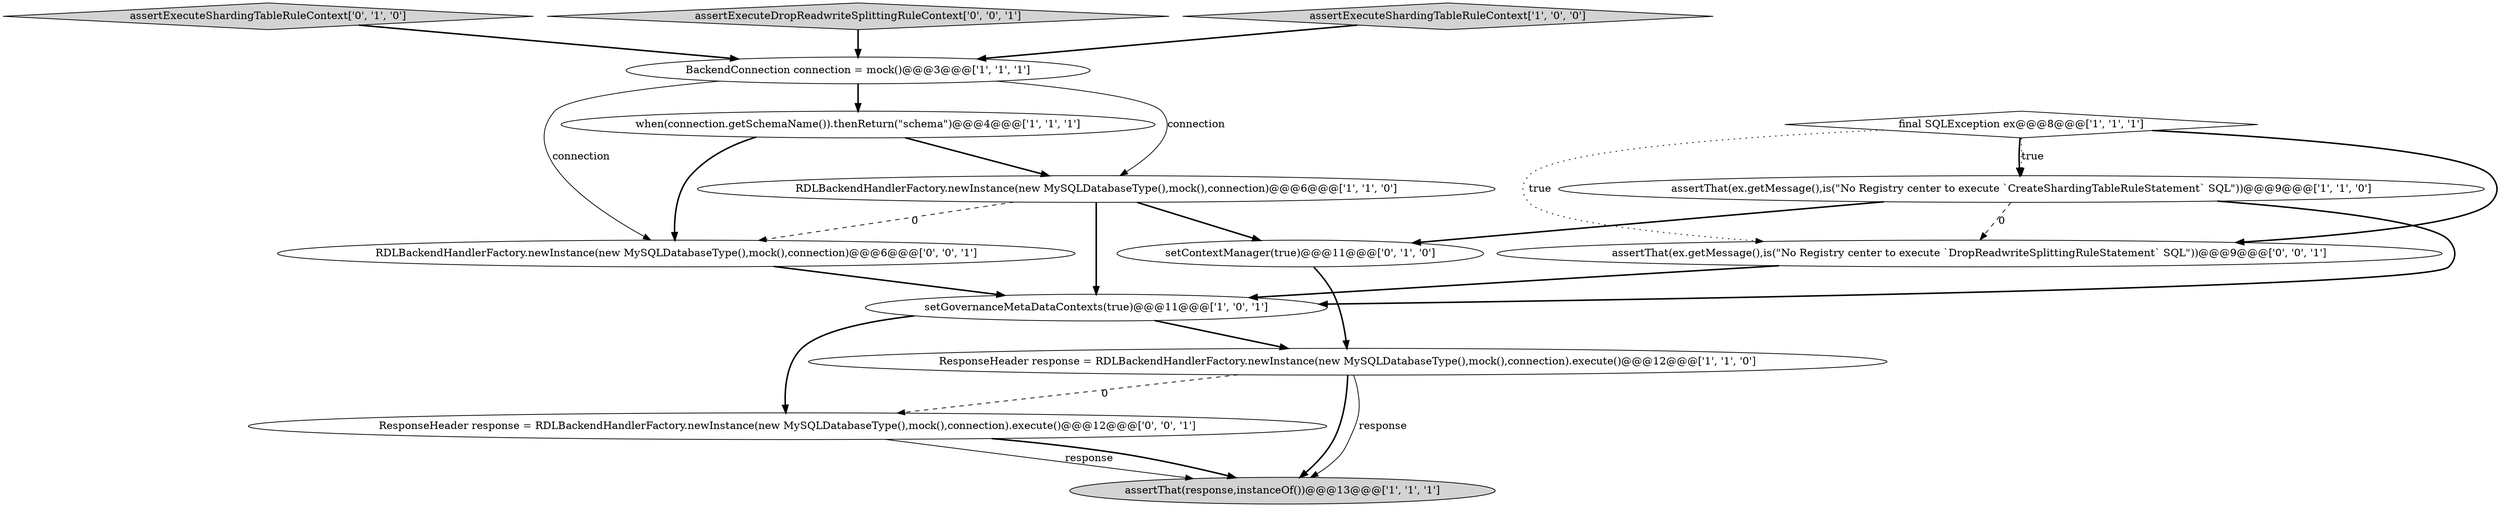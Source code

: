 digraph {
0 [style = filled, label = "assertThat(ex.getMessage(),is(\"No Registry center to execute `CreateShardingTableRuleStatement` SQL\"))@@@9@@@['1', '1', '0']", fillcolor = white, shape = ellipse image = "AAA0AAABBB1BBB"];
3 [style = filled, label = "when(connection.getSchemaName()).thenReturn(\"schema\")@@@4@@@['1', '1', '1']", fillcolor = white, shape = ellipse image = "AAA0AAABBB1BBB"];
8 [style = filled, label = "assertThat(response,instanceOf())@@@13@@@['1', '1', '1']", fillcolor = lightgray, shape = ellipse image = "AAA0AAABBB1BBB"];
7 [style = filled, label = "final SQLException ex@@@8@@@['1', '1', '1']", fillcolor = white, shape = diamond image = "AAA0AAABBB1BBB"];
10 [style = filled, label = "setContextManager(true)@@@11@@@['0', '1', '0']", fillcolor = white, shape = ellipse image = "AAA0AAABBB2BBB"];
1 [style = filled, label = "ResponseHeader response = RDLBackendHandlerFactory.newInstance(new MySQLDatabaseType(),mock(),connection).execute()@@@12@@@['1', '1', '0']", fillcolor = white, shape = ellipse image = "AAA0AAABBB1BBB"];
5 [style = filled, label = "BackendConnection connection = mock()@@@3@@@['1', '1', '1']", fillcolor = white, shape = ellipse image = "AAA0AAABBB1BBB"];
6 [style = filled, label = "RDLBackendHandlerFactory.newInstance(new MySQLDatabaseType(),mock(),connection)@@@6@@@['1', '1', '0']", fillcolor = white, shape = ellipse image = "AAA0AAABBB1BBB"];
11 [style = filled, label = "assertThat(ex.getMessage(),is(\"No Registry center to execute `DropReadwriteSplittingRuleStatement` SQL\"))@@@9@@@['0', '0', '1']", fillcolor = white, shape = ellipse image = "AAA0AAABBB3BBB"];
9 [style = filled, label = "assertExecuteShardingTableRuleContext['0', '1', '0']", fillcolor = lightgray, shape = diamond image = "AAA0AAABBB2BBB"];
13 [style = filled, label = "RDLBackendHandlerFactory.newInstance(new MySQLDatabaseType(),mock(),connection)@@@6@@@['0', '0', '1']", fillcolor = white, shape = ellipse image = "AAA0AAABBB3BBB"];
2 [style = filled, label = "setGovernanceMetaDataContexts(true)@@@11@@@['1', '0', '1']", fillcolor = white, shape = ellipse image = "AAA0AAABBB1BBB"];
12 [style = filled, label = "assertExecuteDropReadwriteSplittingRuleContext['0', '0', '1']", fillcolor = lightgray, shape = diamond image = "AAA0AAABBB3BBB"];
4 [style = filled, label = "assertExecuteShardingTableRuleContext['1', '0', '0']", fillcolor = lightgray, shape = diamond image = "AAA0AAABBB1BBB"];
14 [style = filled, label = "ResponseHeader response = RDLBackendHandlerFactory.newInstance(new MySQLDatabaseType(),mock(),connection).execute()@@@12@@@['0', '0', '1']", fillcolor = white, shape = ellipse image = "AAA0AAABBB3BBB"];
5->3 [style = bold, label=""];
7->11 [style = bold, label=""];
1->8 [style = bold, label=""];
12->5 [style = bold, label=""];
1->14 [style = dashed, label="0"];
2->1 [style = bold, label=""];
0->2 [style = bold, label=""];
3->6 [style = bold, label=""];
7->0 [style = bold, label=""];
0->11 [style = dashed, label="0"];
5->13 [style = solid, label="connection"];
7->0 [style = dotted, label="true"];
11->2 [style = bold, label=""];
6->2 [style = bold, label=""];
14->8 [style = solid, label="response"];
0->10 [style = bold, label=""];
1->8 [style = solid, label="response"];
6->13 [style = dashed, label="0"];
7->11 [style = dotted, label="true"];
6->10 [style = bold, label=""];
2->14 [style = bold, label=""];
9->5 [style = bold, label=""];
3->13 [style = bold, label=""];
14->8 [style = bold, label=""];
5->6 [style = solid, label="connection"];
10->1 [style = bold, label=""];
4->5 [style = bold, label=""];
13->2 [style = bold, label=""];
}
